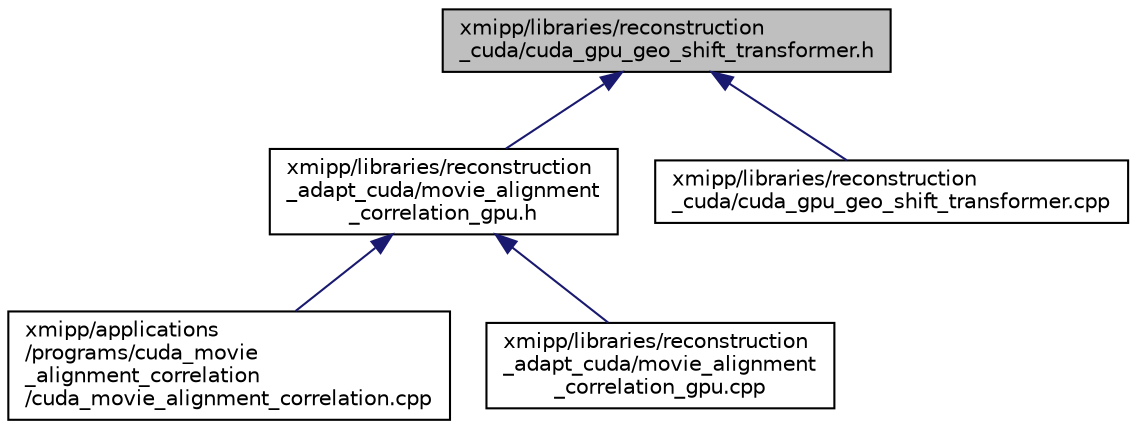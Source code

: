 digraph "xmipp/libraries/reconstruction_cuda/cuda_gpu_geo_shift_transformer.h"
{
  edge [fontname="Helvetica",fontsize="10",labelfontname="Helvetica",labelfontsize="10"];
  node [fontname="Helvetica",fontsize="10",shape=record];
  Node30 [label="xmipp/libraries/reconstruction\l_cuda/cuda_gpu_geo_shift_transformer.h",height=0.2,width=0.4,color="black", fillcolor="grey75", style="filled", fontcolor="black"];
  Node30 -> Node31 [dir="back",color="midnightblue",fontsize="10",style="solid",fontname="Helvetica"];
  Node31 [label="xmipp/libraries/reconstruction\l_adapt_cuda/movie_alignment\l_correlation_gpu.h",height=0.2,width=0.4,color="black", fillcolor="white", style="filled",URL="$movie__alignment__correlation__gpu_8h.html"];
  Node31 -> Node32 [dir="back",color="midnightblue",fontsize="10",style="solid",fontname="Helvetica"];
  Node32 [label="xmipp/applications\l/programs/cuda_movie\l_alignment_correlation\l/cuda_movie_alignment_correlation.cpp",height=0.2,width=0.4,color="black", fillcolor="white", style="filled",URL="$cuda__movie__alignment__correlation_8cpp.html"];
  Node31 -> Node33 [dir="back",color="midnightblue",fontsize="10",style="solid",fontname="Helvetica"];
  Node33 [label="xmipp/libraries/reconstruction\l_adapt_cuda/movie_alignment\l_correlation_gpu.cpp",height=0.2,width=0.4,color="black", fillcolor="white", style="filled",URL="$movie__alignment__correlation__gpu_8cpp.html"];
  Node30 -> Node34 [dir="back",color="midnightblue",fontsize="10",style="solid",fontname="Helvetica"];
  Node34 [label="xmipp/libraries/reconstruction\l_cuda/cuda_gpu_geo_shift_transformer.cpp",height=0.2,width=0.4,color="black", fillcolor="white", style="filled",URL="$cuda__gpu__geo__shift__transformer_8cpp.html"];
}
